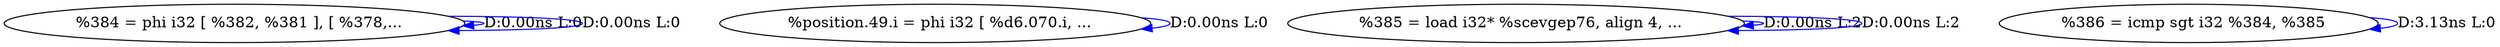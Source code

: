 digraph {
Node0x287a8b0[label="  %384 = phi i32 [ %382, %381 ], [ %378,..."];
Node0x287a8b0 -> Node0x287a8b0[label="D:0.00ns L:0",color=blue];
Node0x287a8b0 -> Node0x287a8b0[label="D:0.00ns L:0",color=blue];
Node0x287a990[label="  %position.49.i = phi i32 [ %d6.070.i, ..."];
Node0x287a990 -> Node0x287a990[label="D:0.00ns L:0",color=blue];
Node0x287aa70[label="  %385 = load i32* %scevgep76, align 4, ..."];
Node0x287aa70 -> Node0x287aa70[label="D:0.00ns L:2",color=blue];
Node0x287aa70 -> Node0x287aa70[label="D:0.00ns L:2",color=blue];
Node0x287ab50[label="  %386 = icmp sgt i32 %384, %385"];
Node0x287ab50 -> Node0x287ab50[label="D:3.13ns L:0",color=blue];
}
